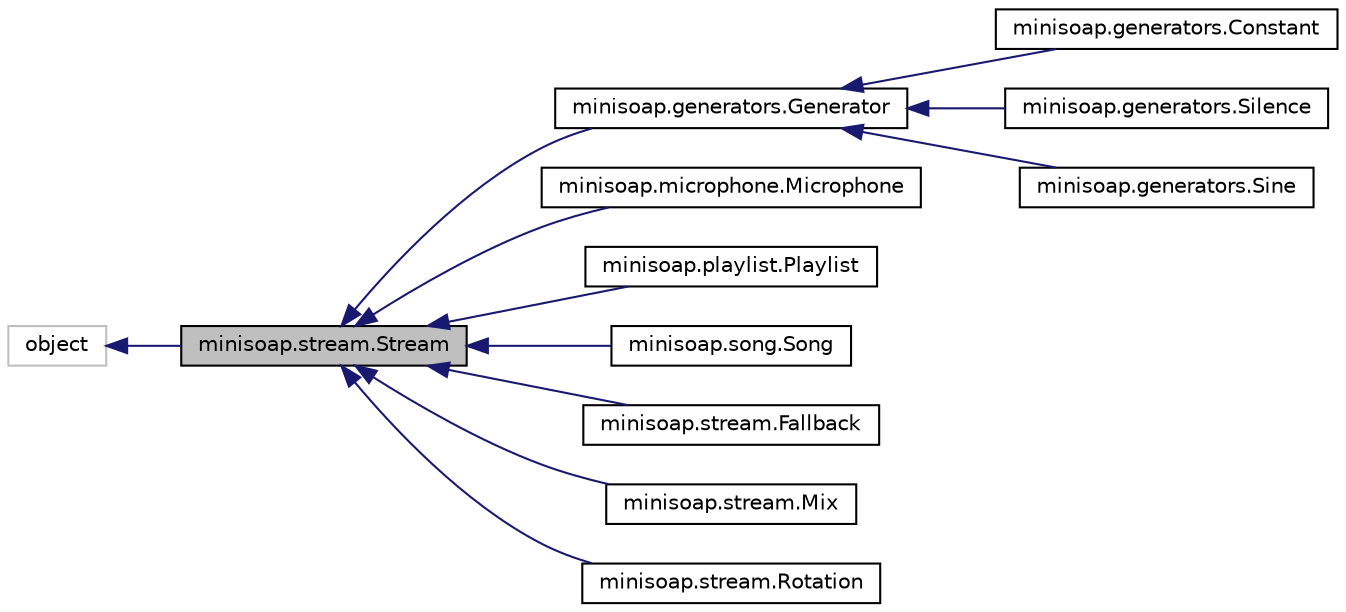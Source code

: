digraph "minisoap.stream.Stream"
{
  edge [fontname="Helvetica",fontsize="10",labelfontname="Helvetica",labelfontsize="10"];
  node [fontname="Helvetica",fontsize="10",shape=record];
  rankdir="LR";
  Node0 [label="minisoap.stream.Stream",height=0.2,width=0.4,color="black", fillcolor="grey75", style="filled", fontcolor="black"];
  Node1 -> Node0 [dir="back",color="midnightblue",fontsize="10",style="solid",fontname="Helvetica"];
  Node1 [label="object",height=0.2,width=0.4,color="grey75", fillcolor="white", style="filled"];
  Node0 -> Node2 [dir="back",color="midnightblue",fontsize="10",style="solid",fontname="Helvetica"];
  Node2 [label="minisoap.generators.Generator",height=0.2,width=0.4,color="black", fillcolor="white", style="filled",URL="$classminisoap_1_1generators_1_1Generator.html",tooltip="Generator class. "];
  Node2 -> Node3 [dir="back",color="midnightblue",fontsize="10",style="solid",fontname="Helvetica"];
  Node3 [label="minisoap.generators.Constant",height=0.2,width=0.4,color="black", fillcolor="white", style="filled",URL="$classminisoap_1_1generators_1_1Constant.html",tooltip="Constant stream generator. "];
  Node2 -> Node4 [dir="back",color="midnightblue",fontsize="10",style="solid",fontname="Helvetica"];
  Node4 [label="minisoap.generators.Silence",height=0.2,width=0.4,color="black", fillcolor="white", style="filled",URL="$classminisoap_1_1generators_1_1Silence.html",tooltip="Silent stream generator. "];
  Node2 -> Node5 [dir="back",color="midnightblue",fontsize="10",style="solid",fontname="Helvetica"];
  Node5 [label="minisoap.generators.Sine",height=0.2,width=0.4,color="black", fillcolor="white", style="filled",URL="$classminisoap_1_1generators_1_1Sine.html",tooltip="Sine wave generator. "];
  Node0 -> Node6 [dir="back",color="midnightblue",fontsize="10",style="solid",fontname="Helvetica"];
  Node6 [label="minisoap.microphone.Microphone",height=0.2,width=0.4,color="black", fillcolor="white", style="filled",URL="$classminisoap_1_1microphone_1_1Microphone.html",tooltip="Microphone Stream. "];
  Node0 -> Node7 [dir="back",color="midnightblue",fontsize="10",style="solid",fontname="Helvetica"];
  Node7 [label="minisoap.playlist.Playlist",height=0.2,width=0.4,color="black", fillcolor="white", style="filled",URL="$classminisoap_1_1playlist_1_1Playlist.html",tooltip="Playlist class. "];
  Node0 -> Node8 [dir="back",color="midnightblue",fontsize="10",style="solid",fontname="Helvetica"];
  Node8 [label="minisoap.song.Song",height=0.2,width=0.4,color="black", fillcolor="white", style="filled",URL="$classminisoap_1_1song_1_1Song.html",tooltip="Song class. "];
  Node0 -> Node9 [dir="back",color="midnightblue",fontsize="10",style="solid",fontname="Helvetica"];
  Node9 [label="minisoap.stream.Fallback",height=0.2,width=0.4,color="black", fillcolor="white", style="filled",URL="$classminisoap_1_1stream_1_1Fallback.html",tooltip="Fallback class. "];
  Node0 -> Node10 [dir="back",color="midnightblue",fontsize="10",style="solid",fontname="Helvetica"];
  Node10 [label="minisoap.stream.Mix",height=0.2,width=0.4,color="black", fillcolor="white", style="filled",URL="$classminisoap_1_1stream_1_1Mix.html",tooltip="Mix class. "];
  Node0 -> Node11 [dir="back",color="midnightblue",fontsize="10",style="solid",fontname="Helvetica"];
  Node11 [label="minisoap.stream.Rotation",height=0.2,width=0.4,color="black", fillcolor="white", style="filled",URL="$classminisoap_1_1stream_1_1Rotation.html",tooltip="Rotation class. "];
}
